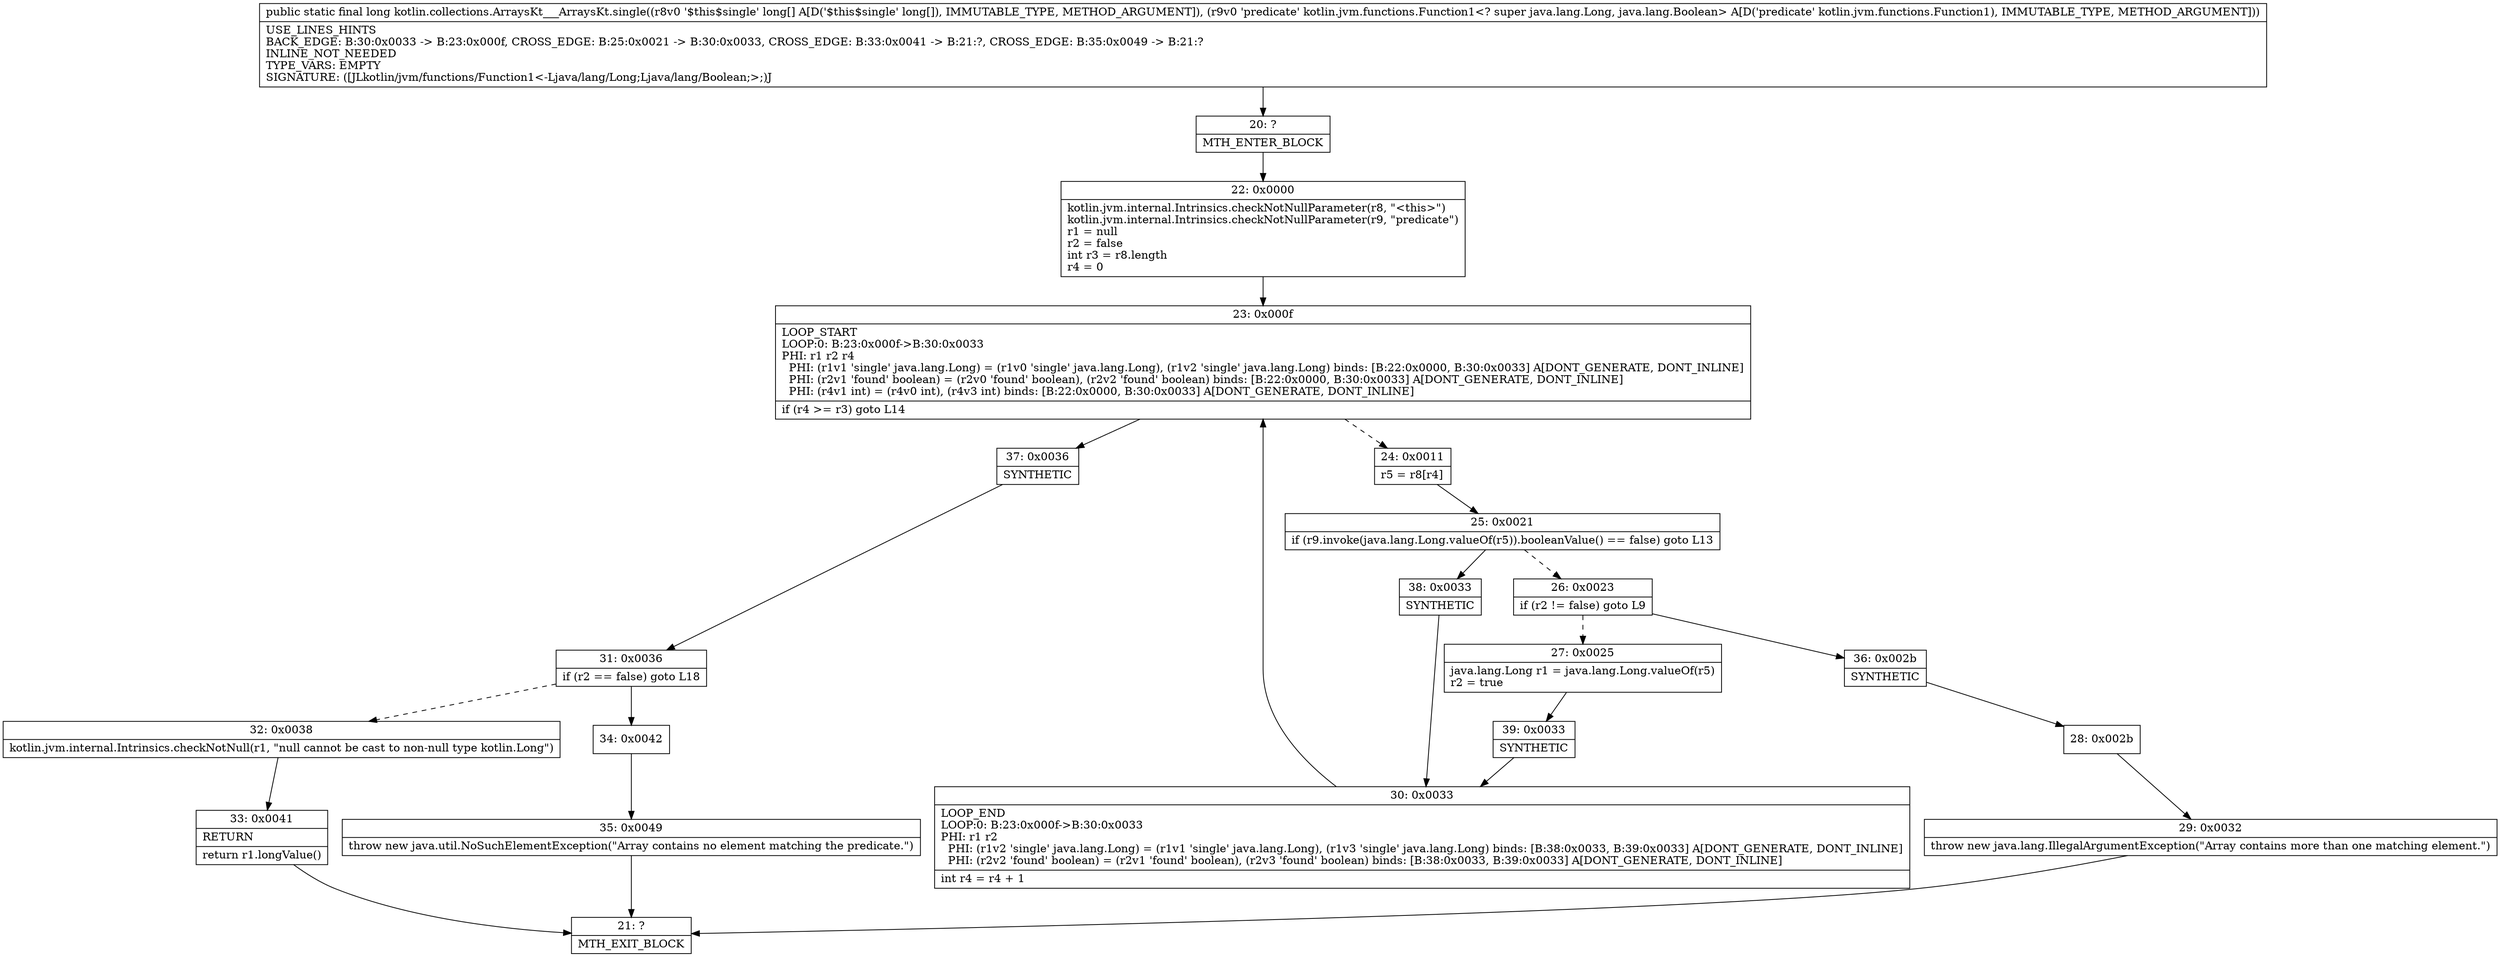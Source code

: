 digraph "CFG forkotlin.collections.ArraysKt___ArraysKt.single([JLkotlin\/jvm\/functions\/Function1;)J" {
Node_20 [shape=record,label="{20\:\ ?|MTH_ENTER_BLOCK\l}"];
Node_22 [shape=record,label="{22\:\ 0x0000|kotlin.jvm.internal.Intrinsics.checkNotNullParameter(r8, \"\<this\>\")\lkotlin.jvm.internal.Intrinsics.checkNotNullParameter(r9, \"predicate\")\lr1 = null\lr2 = false\lint r3 = r8.length\lr4 = 0\l}"];
Node_23 [shape=record,label="{23\:\ 0x000f|LOOP_START\lLOOP:0: B:23:0x000f\-\>B:30:0x0033\lPHI: r1 r2 r4 \l  PHI: (r1v1 'single' java.lang.Long) = (r1v0 'single' java.lang.Long), (r1v2 'single' java.lang.Long) binds: [B:22:0x0000, B:30:0x0033] A[DONT_GENERATE, DONT_INLINE]\l  PHI: (r2v1 'found' boolean) = (r2v0 'found' boolean), (r2v2 'found' boolean) binds: [B:22:0x0000, B:30:0x0033] A[DONT_GENERATE, DONT_INLINE]\l  PHI: (r4v1 int) = (r4v0 int), (r4v3 int) binds: [B:22:0x0000, B:30:0x0033] A[DONT_GENERATE, DONT_INLINE]\l|if (r4 \>= r3) goto L14\l}"];
Node_24 [shape=record,label="{24\:\ 0x0011|r5 = r8[r4]\l}"];
Node_25 [shape=record,label="{25\:\ 0x0021|if (r9.invoke(java.lang.Long.valueOf(r5)).booleanValue() == false) goto L13\l}"];
Node_26 [shape=record,label="{26\:\ 0x0023|if (r2 != false) goto L9\l}"];
Node_27 [shape=record,label="{27\:\ 0x0025|java.lang.Long r1 = java.lang.Long.valueOf(r5)\lr2 = true\l}"];
Node_39 [shape=record,label="{39\:\ 0x0033|SYNTHETIC\l}"];
Node_30 [shape=record,label="{30\:\ 0x0033|LOOP_END\lLOOP:0: B:23:0x000f\-\>B:30:0x0033\lPHI: r1 r2 \l  PHI: (r1v2 'single' java.lang.Long) = (r1v1 'single' java.lang.Long), (r1v3 'single' java.lang.Long) binds: [B:38:0x0033, B:39:0x0033] A[DONT_GENERATE, DONT_INLINE]\l  PHI: (r2v2 'found' boolean) = (r2v1 'found' boolean), (r2v3 'found' boolean) binds: [B:38:0x0033, B:39:0x0033] A[DONT_GENERATE, DONT_INLINE]\l|int r4 = r4 + 1\l}"];
Node_36 [shape=record,label="{36\:\ 0x002b|SYNTHETIC\l}"];
Node_28 [shape=record,label="{28\:\ 0x002b}"];
Node_29 [shape=record,label="{29\:\ 0x0032|throw new java.lang.IllegalArgumentException(\"Array contains more than one matching element.\")\l}"];
Node_21 [shape=record,label="{21\:\ ?|MTH_EXIT_BLOCK\l}"];
Node_38 [shape=record,label="{38\:\ 0x0033|SYNTHETIC\l}"];
Node_37 [shape=record,label="{37\:\ 0x0036|SYNTHETIC\l}"];
Node_31 [shape=record,label="{31\:\ 0x0036|if (r2 == false) goto L18\l}"];
Node_32 [shape=record,label="{32\:\ 0x0038|kotlin.jvm.internal.Intrinsics.checkNotNull(r1, \"null cannot be cast to non\-null type kotlin.Long\")\l}"];
Node_33 [shape=record,label="{33\:\ 0x0041|RETURN\l|return r1.longValue()\l}"];
Node_34 [shape=record,label="{34\:\ 0x0042}"];
Node_35 [shape=record,label="{35\:\ 0x0049|throw new java.util.NoSuchElementException(\"Array contains no element matching the predicate.\")\l}"];
MethodNode[shape=record,label="{public static final long kotlin.collections.ArraysKt___ArraysKt.single((r8v0 '$this$single' long[] A[D('$this$single' long[]), IMMUTABLE_TYPE, METHOD_ARGUMENT]), (r9v0 'predicate' kotlin.jvm.functions.Function1\<? super java.lang.Long, java.lang.Boolean\> A[D('predicate' kotlin.jvm.functions.Function1), IMMUTABLE_TYPE, METHOD_ARGUMENT]))  | USE_LINES_HINTS\lBACK_EDGE: B:30:0x0033 \-\> B:23:0x000f, CROSS_EDGE: B:25:0x0021 \-\> B:30:0x0033, CROSS_EDGE: B:33:0x0041 \-\> B:21:?, CROSS_EDGE: B:35:0x0049 \-\> B:21:?\lINLINE_NOT_NEEDED\lTYPE_VARS: EMPTY\lSIGNATURE: ([JLkotlin\/jvm\/functions\/Function1\<\-Ljava\/lang\/Long;Ljava\/lang\/Boolean;\>;)J\l}"];
MethodNode -> Node_20;Node_20 -> Node_22;
Node_22 -> Node_23;
Node_23 -> Node_24[style=dashed];
Node_23 -> Node_37;
Node_24 -> Node_25;
Node_25 -> Node_26[style=dashed];
Node_25 -> Node_38;
Node_26 -> Node_27[style=dashed];
Node_26 -> Node_36;
Node_27 -> Node_39;
Node_39 -> Node_30;
Node_30 -> Node_23;
Node_36 -> Node_28;
Node_28 -> Node_29;
Node_29 -> Node_21;
Node_38 -> Node_30;
Node_37 -> Node_31;
Node_31 -> Node_32[style=dashed];
Node_31 -> Node_34;
Node_32 -> Node_33;
Node_33 -> Node_21;
Node_34 -> Node_35;
Node_35 -> Node_21;
}

